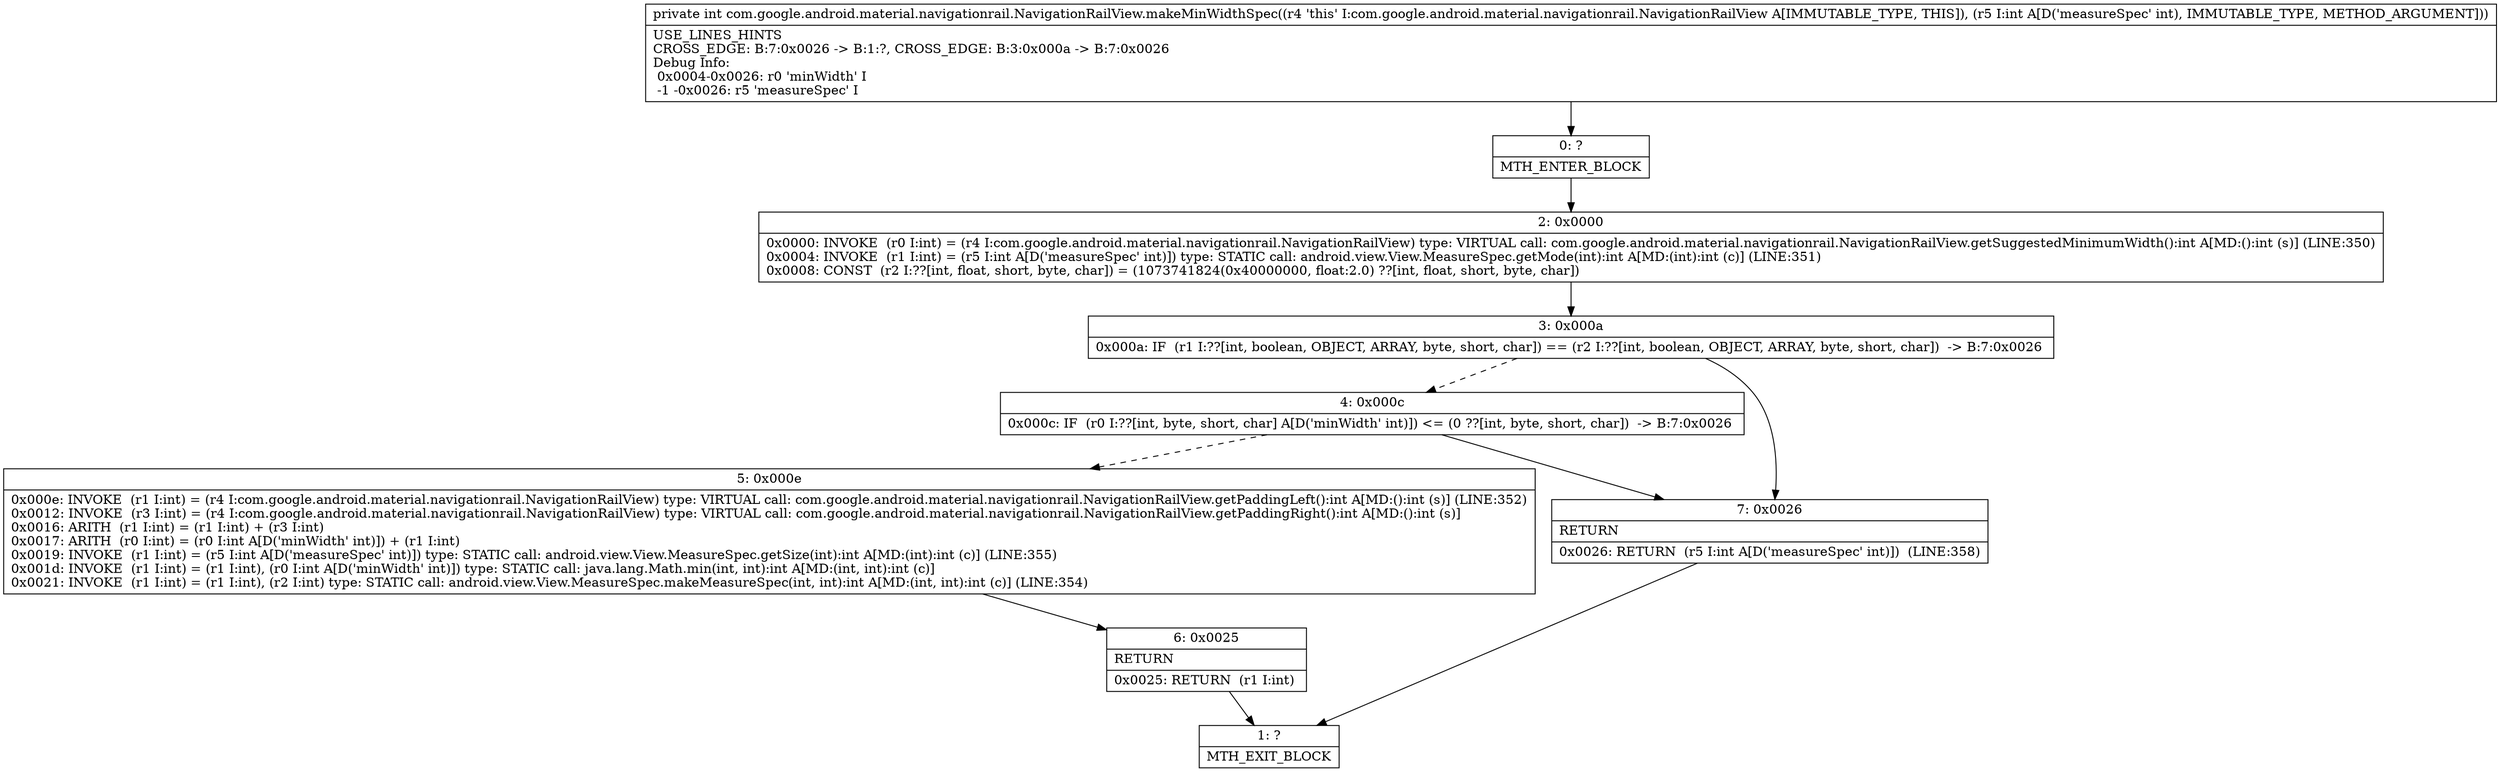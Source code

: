 digraph "CFG forcom.google.android.material.navigationrail.NavigationRailView.makeMinWidthSpec(I)I" {
Node_0 [shape=record,label="{0\:\ ?|MTH_ENTER_BLOCK\l}"];
Node_2 [shape=record,label="{2\:\ 0x0000|0x0000: INVOKE  (r0 I:int) = (r4 I:com.google.android.material.navigationrail.NavigationRailView) type: VIRTUAL call: com.google.android.material.navigationrail.NavigationRailView.getSuggestedMinimumWidth():int A[MD:():int (s)] (LINE:350)\l0x0004: INVOKE  (r1 I:int) = (r5 I:int A[D('measureSpec' int)]) type: STATIC call: android.view.View.MeasureSpec.getMode(int):int A[MD:(int):int (c)] (LINE:351)\l0x0008: CONST  (r2 I:??[int, float, short, byte, char]) = (1073741824(0x40000000, float:2.0) ??[int, float, short, byte, char]) \l}"];
Node_3 [shape=record,label="{3\:\ 0x000a|0x000a: IF  (r1 I:??[int, boolean, OBJECT, ARRAY, byte, short, char]) == (r2 I:??[int, boolean, OBJECT, ARRAY, byte, short, char])  \-\> B:7:0x0026 \l}"];
Node_4 [shape=record,label="{4\:\ 0x000c|0x000c: IF  (r0 I:??[int, byte, short, char] A[D('minWidth' int)]) \<= (0 ??[int, byte, short, char])  \-\> B:7:0x0026 \l}"];
Node_5 [shape=record,label="{5\:\ 0x000e|0x000e: INVOKE  (r1 I:int) = (r4 I:com.google.android.material.navigationrail.NavigationRailView) type: VIRTUAL call: com.google.android.material.navigationrail.NavigationRailView.getPaddingLeft():int A[MD:():int (s)] (LINE:352)\l0x0012: INVOKE  (r3 I:int) = (r4 I:com.google.android.material.navigationrail.NavigationRailView) type: VIRTUAL call: com.google.android.material.navigationrail.NavigationRailView.getPaddingRight():int A[MD:():int (s)]\l0x0016: ARITH  (r1 I:int) = (r1 I:int) + (r3 I:int) \l0x0017: ARITH  (r0 I:int) = (r0 I:int A[D('minWidth' int)]) + (r1 I:int) \l0x0019: INVOKE  (r1 I:int) = (r5 I:int A[D('measureSpec' int)]) type: STATIC call: android.view.View.MeasureSpec.getSize(int):int A[MD:(int):int (c)] (LINE:355)\l0x001d: INVOKE  (r1 I:int) = (r1 I:int), (r0 I:int A[D('minWidth' int)]) type: STATIC call: java.lang.Math.min(int, int):int A[MD:(int, int):int (c)]\l0x0021: INVOKE  (r1 I:int) = (r1 I:int), (r2 I:int) type: STATIC call: android.view.View.MeasureSpec.makeMeasureSpec(int, int):int A[MD:(int, int):int (c)] (LINE:354)\l}"];
Node_6 [shape=record,label="{6\:\ 0x0025|RETURN\l|0x0025: RETURN  (r1 I:int) \l}"];
Node_1 [shape=record,label="{1\:\ ?|MTH_EXIT_BLOCK\l}"];
Node_7 [shape=record,label="{7\:\ 0x0026|RETURN\l|0x0026: RETURN  (r5 I:int A[D('measureSpec' int)])  (LINE:358)\l}"];
MethodNode[shape=record,label="{private int com.google.android.material.navigationrail.NavigationRailView.makeMinWidthSpec((r4 'this' I:com.google.android.material.navigationrail.NavigationRailView A[IMMUTABLE_TYPE, THIS]), (r5 I:int A[D('measureSpec' int), IMMUTABLE_TYPE, METHOD_ARGUMENT]))  | USE_LINES_HINTS\lCROSS_EDGE: B:7:0x0026 \-\> B:1:?, CROSS_EDGE: B:3:0x000a \-\> B:7:0x0026\lDebug Info:\l  0x0004\-0x0026: r0 'minWidth' I\l  \-1 \-0x0026: r5 'measureSpec' I\l}"];
MethodNode -> Node_0;Node_0 -> Node_2;
Node_2 -> Node_3;
Node_3 -> Node_4[style=dashed];
Node_3 -> Node_7;
Node_4 -> Node_5[style=dashed];
Node_4 -> Node_7;
Node_5 -> Node_6;
Node_6 -> Node_1;
Node_7 -> Node_1;
}

